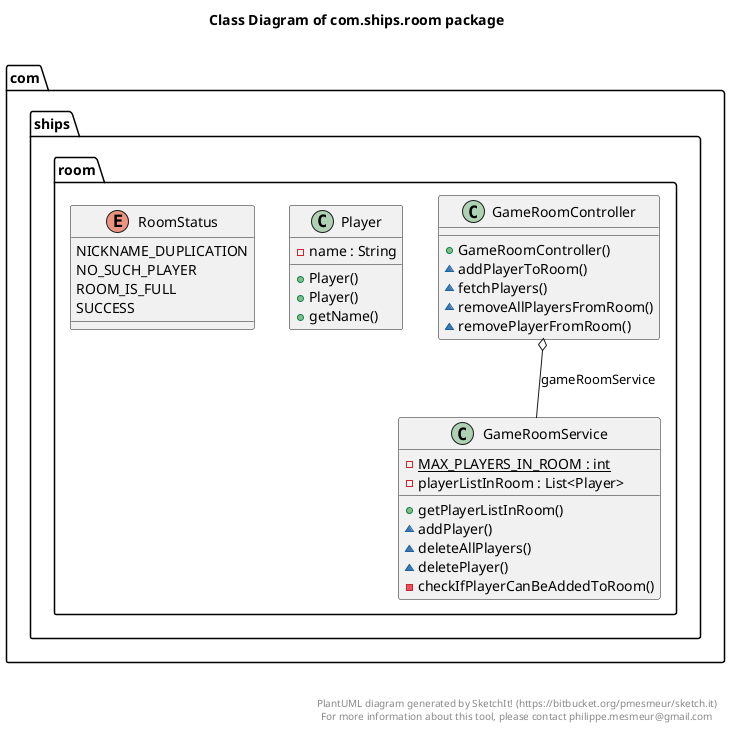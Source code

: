 @startuml

title Class Diagram of <b>com.ships.room</b> package \n

      namespace com.ships.room {
        class com.ships.room.GameRoomController {
            + GameRoomController()
            ~ addPlayerToRoom()
            ~ fetchPlayers()
            ~ removeAllPlayersFromRoom()
            ~ removePlayerFromRoom()
        }
      }


      namespace com.ships.room {
        class com.ships.room.GameRoomService {
            {static} - MAX_PLAYERS_IN_ROOM : int
            - playerListInRoom : List<Player>
            + getPlayerListInRoom()
            ~ addPlayer()
            ~ deleteAllPlayers()
            ~ deletePlayer()
            - checkIfPlayerCanBeAddedToRoom()
        }
      }


      namespace com.ships.room {
        class com.ships.room.Player {
            - name : String
            + Player()
            + Player()
            + getName()
        }
      }


      namespace com.ships.room {
        enum RoomStatus {
          NICKNAME_DUPLICATION
          NO_SUCH_PLAYER
          ROOM_IS_FULL
          SUCCESS
        }
      }


  com.ships.room.GameRoomController o-- com.ships.room.GameRoomService : gameRoomService


right footer


PlantUML diagram generated by SketchIt! (https://bitbucket.org/pmesmeur/sketch.it)
For more information about this tool, please contact philippe.mesmeur@gmail.com
endfooter

@enduml
